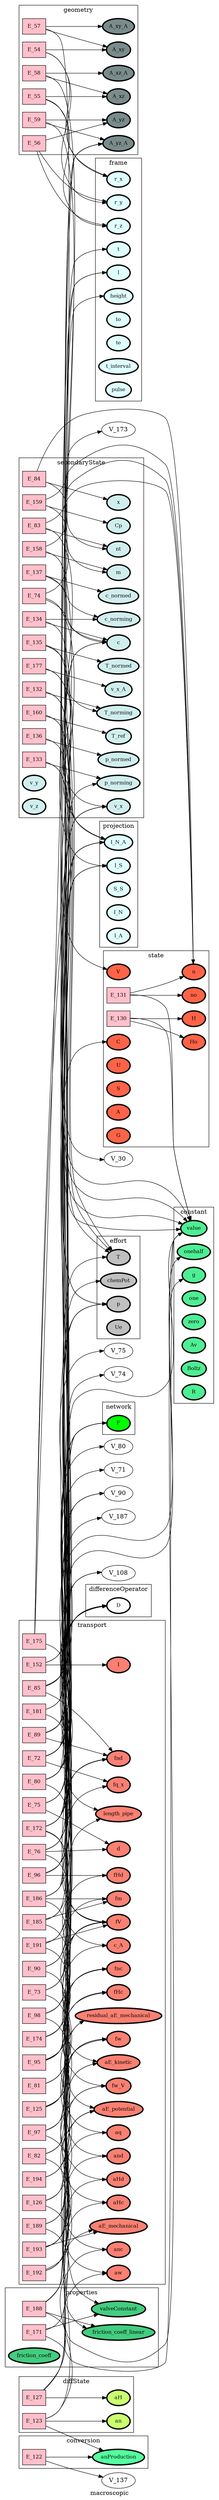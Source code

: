 digraph macroscopic {
label=macroscopic;
rankdir=LR;
E_85 -> V_64  [splines=ortho];
E_85 -> V_70  [splines=ortho];
E_85 -> V_75  [splines=ortho];
E_85 -> V_85  [splines=ortho];
E_89 -> V_21  [splines=ortho];
E_89 -> V_64  [splines=ortho];
E_89 -> V_70  [splines=ortho];
E_89 -> V_74  [splines=ortho];
E_90 -> V_10  [splines=ortho];
E_90 -> V_101  [splines=ortho];
E_95 -> V_108  [splines=ortho];
E_95 -> V_92  [splines=ortho];
E_95 -> V_98  [splines=ortho];
E_96 -> V_101  [splines=ortho];
E_96 -> V_108  [splines=ortho];
E_96 -> V_98  [splines=ortho];
E_97 -> V_10  [splines=ortho];
E_97 -> V_109  [splines=ortho];
E_98 -> V_10  [splines=ortho];
E_98 -> V_110  [splines=ortho];
E_125 -> V_1  [splines=ortho];
E_125 -> V_109  [splines=ortho];
E_189 -> V_196  [splines=ortho];
E_189 -> V_203  [splines=ortho];
E_126 -> V_10  [splines=ortho];
E_126 -> V_141  [splines=ortho];
E_152 -> V_25  [splines=ortho];
E_152 -> V_4  [splines=ortho];
E_174 -> V_90  [splines=ortho];
E_174 -> V_91  [splines=ortho];
E_181 -> V_11  [splines=ortho];
E_181 -> V_48  [splines=ortho];
E_185 -> V_188  [splines=ortho];
E_185 -> V_27  [splines=ortho];
E_185 -> V_64  [splines=ortho];
E_186 -> V_188  [splines=ortho];
E_186 -> V_189  [splines=ortho];
E_186 -> V_190  [splines=ortho];
E_186 -> V_64  [splines=ortho];
E_191 -> V_20  [splines=ortho];
E_191 -> V_64  [splines=ortho];
E_191 -> V_91  [splines=ortho];
E_192 -> V_141  [splines=ortho];
E_192 -> V_200  [splines=ortho];
E_192 -> V_201  [splines=ortho];
E_192 -> V_205  [splines=ortho];
E_193 -> V_141  [splines=ortho];
E_193 -> V_200  [splines=ortho];
E_193 -> V_201  [splines=ortho];
E_193 -> V_205  [splines=ortho];
E_193 -> V_206  [splines=ortho];
E_72 -> V_19  [splines=ortho];
E_72 -> V_64  [splines=ortho];
E_72 -> V_70  [splines=ortho];
E_72 -> V_80  [splines=ortho];
E_73 -> V_10  [splines=ortho];
E_73 -> V_83  [splines=ortho];
E_75 -> V_20  [splines=ortho];
E_75 -> V_64  [splines=ortho];
E_76 -> V_64  [splines=ortho];
E_76 -> V_8  [splines=ortho];
E_76 -> V_85  [splines=ortho];
E_76 -> V_86  [splines=ortho];
E_80 -> V_20  [splines=ortho];
E_80 -> V_64  [splines=ortho];
E_80 -> V_70  [splines=ortho];
E_80 -> V_71  [splines=ortho];
E_80 -> V_90  [splines=ortho];
E_172 -> V_147  [splines=ortho];
E_172 -> V_186  [splines=ortho];
E_172 -> V_187  [splines=ortho];
E_172 -> V_20  [splines=ortho];
E_172 -> V_64  [splines=ortho];
E_175 -> V_27  [splines=ortho];
E_175 -> V_48  [splines=ortho];
E_175 -> V_70  [splines=ortho];
E_194 -> V_207  [splines=ortho];
E_81 -> V_87  [splines=ortho];
E_81 -> V_91  [splines=ortho];
E_82 -> V_10  [splines=ortho];
E_82 -> V_92  [splines=ortho];
subgraph cluster_macroscopic___transport {
label=transport;
rankdir=LR;
V_101 [fillcolor=salmon, fontsize=12, label=fnd, penwidth=3, style=filled];
V_104 [fillcolor=salmon, fontsize=12, label=and, penwidth=3, style=filled];
V_109 [fillcolor=salmon, fontsize=12, label=fHc, penwidth=3, style=filled];
V_110 [fillcolor=salmon, fontsize=12, label=fHd, penwidth=3, style=filled];
V_111 [fillcolor=salmon, fontsize=12, label=aHc, penwidth=3, style=filled];
V_112 [fillcolor=salmon, fontsize=12, label=aHd, penwidth=3, style=filled];
V_141 [fillcolor=salmon, fontsize=12, label=fw, penwidth=3, style=filled];
V_142 [fillcolor=salmon, fontsize=12, label=aw, penwidth=3, style=filled];
V_166 [fillcolor=salmon, fontsize=12, label=I, penwidth=3, style=filled];
V_188 [fillcolor=salmon, fontsize=12, label=fm, penwidth=3, style=filled];
V_196 [fillcolor=salmon, fontsize=12, label=length_pipe, penwidth=3, style=filled];
V_200 [fillcolor=salmon, fontsize=12, label=aE_kinetic, penwidth=3, style=filled];
V_201 [fillcolor=salmon, fontsize=12, label=aE_potential, penwidth=3, style=filled];
V_205 [fillcolor=salmon, fontsize=12, label=fw_V, penwidth=3, style=filled];
V_206 [fillcolor=salmon, fontsize=12, label=aE_mechanical, penwidth=3, style=filled];
V_207 [fillcolor=salmon, fontsize=12, label=residual_aE_mechanical, penwidth=3, style=filled];
V_83 [fillcolor=salmon, fontsize=12, label=fq_x, penwidth=3, style=filled];
V_84 [fillcolor=salmon, fontsize=12, label=aq, penwidth=3, style=filled];
V_86 [fillcolor=salmon, fontsize=12, label=d, penwidth=3, style=filled];
V_87 [fillcolor=salmon, fontsize=12, label=c_A, penwidth=3, style=filled];
V_91 [fillcolor=salmon, fontsize=12, label=fV, penwidth=3, style=filled];
V_92 [fillcolor=salmon, fontsize=12, label=fnc, penwidth=3, style=filled];
V_93 [fillcolor=salmon, fontsize=12, label=anc, penwidth=3, style=filled];
E_85 [fillcolor=pink, fontsize=12, shape=box, style=filled];
E_85 -> V_101  [splines=ortho];
E_89 [fillcolor=pink, fontsize=12, shape=box, style=filled];
E_89 -> V_101  [splines=ortho];
E_90 [fillcolor=pink, fontsize=12, shape=box, style=filled];
E_90 -> V_104  [splines=ortho];
E_95 [fillcolor=pink, fontsize=12, shape=box, style=filled];
E_95 -> V_109  [splines=ortho];
E_96 [fillcolor=pink, fontsize=12, shape=box, style=filled];
E_96 -> V_110  [splines=ortho];
E_97 [fillcolor=pink, fontsize=12, shape=box, style=filled];
E_97 -> V_111  [splines=ortho];
E_98 [fillcolor=pink, fontsize=12, shape=box, style=filled];
E_98 -> V_112  [splines=ortho];
E_125 [fillcolor=pink, fontsize=12, shape=box, style=filled];
E_125 -> V_141  [splines=ortho];
E_189 [fillcolor=pink, fontsize=12, shape=box, style=filled];
E_189 -> V_141  [splines=ortho];
E_126 [fillcolor=pink, fontsize=12, shape=box, style=filled];
E_126 -> V_142  [splines=ortho];
E_152 [fillcolor=pink, fontsize=12, shape=box, style=filled];
E_152 -> V_166  [splines=ortho];
E_174 [fillcolor=pink, fontsize=12, shape=box, style=filled];
E_174 -> V_188  [splines=ortho];
E_181 [fillcolor=pink, fontsize=12, shape=box, style=filled];
E_181 -> V_196  [splines=ortho];
E_185 [fillcolor=pink, fontsize=12, shape=box, style=filled];
E_185 -> V_200  [splines=ortho];
E_186 [fillcolor=pink, fontsize=12, shape=box, style=filled];
E_186 -> V_201  [splines=ortho];
E_191 [fillcolor=pink, fontsize=12, shape=box, style=filled];
E_191 -> V_205  [splines=ortho];
E_192 [fillcolor=pink, fontsize=12, shape=box, style=filled];
E_192 -> V_206  [splines=ortho];
E_193 [fillcolor=pink, fontsize=12, shape=box, style=filled];
E_193 -> V_207  [splines=ortho];
E_72 [fillcolor=pink, fontsize=12, shape=box, style=filled];
E_72 -> V_83  [splines=ortho];
E_73 [fillcolor=pink, fontsize=12, shape=box, style=filled];
E_73 -> V_84  [splines=ortho];
E_75 [fillcolor=pink, fontsize=12, shape=box, style=filled];
E_75 -> V_86  [splines=ortho];
E_76 [fillcolor=pink, fontsize=12, shape=box, style=filled];
E_76 -> V_87  [splines=ortho];
E_80 [fillcolor=pink, fontsize=12, shape=box, style=filled];
E_80 -> V_91  [splines=ortho];
E_172 [fillcolor=pink, fontsize=12, shape=box, style=filled];
E_172 -> V_91  [splines=ortho];
E_175 [fillcolor=pink, fontsize=12, shape=box, style=filled];
E_175 -> V_91  [splines=ortho];
E_194 [fillcolor=pink, fontsize=12, shape=box, style=filled];
E_194 -> V_91  [splines=ortho];
E_81 [fillcolor=pink, fontsize=12, shape=box, style=filled];
E_81 -> V_92  [splines=ortho];
E_82 [fillcolor=pink, fontsize=12, shape=box, style=filled];
E_82 -> V_93  [splines=ortho];
}

E_54 -> V_12  [splines=ortho];
E_54 -> V_13  [splines=ortho];
E_55 -> V_12  [splines=ortho];
E_55 -> V_14  [splines=ortho];
E_56 -> V_13  [splines=ortho];
E_56 -> V_14  [splines=ortho];
E_57 -> V_48  [splines=ortho];
E_57 -> V_65  [splines=ortho];
E_58 -> V_48  [splines=ortho];
E_58 -> V_66  [splines=ortho];
E_59 -> V_48  [splines=ortho];
E_59 -> V_67  [splines=ortho];
subgraph cluster_macroscopic___geometry {
label=geometry;
rankdir=LR;
V_65 [fillcolor=lightcyan4, fontsize=12, label=A_xy, penwidth=3, style=filled];
V_66 [fillcolor=lightcyan4, fontsize=12, label=A_xz, penwidth=3, style=filled];
V_67 [fillcolor=lightcyan4, fontsize=12, label=A_yz, penwidth=3, style=filled];
V_68 [fillcolor=lightcyan4, fontsize=12, label=A_xy_A, penwidth=3, style=filled];
V_69 [fillcolor=lightcyan4, fontsize=12, label=A_xz_A, penwidth=3, style=filled];
V_70 [fillcolor=lightcyan4, fontsize=12, label=A_yz_A, penwidth=3, style=filled];
E_54 [fillcolor=pink, fontsize=12, shape=box, style=filled];
E_54 -> V_65  [splines=ortho];
E_55 [fillcolor=pink, fontsize=12, shape=box, style=filled];
E_55 -> V_66  [splines=ortho];
E_56 [fillcolor=pink, fontsize=12, shape=box, style=filled];
E_56 -> V_67  [splines=ortho];
E_57 [fillcolor=pink, fontsize=12, shape=box, style=filled];
E_57 -> V_68  [splines=ortho];
E_58 [fillcolor=pink, fontsize=12, shape=box, style=filled];
E_58 -> V_69  [splines=ortho];
E_59 [fillcolor=pink, fontsize=12, shape=box, style=filled];
E_59 -> V_70  [splines=ortho];
}

E_171 -> V_1  [splines=ortho];
E_171 -> V_91  [splines=ortho];
E_188 -> V_1  [splines=ortho];
E_188 -> V_11  [splines=ortho];
E_188 -> V_201  [splines=ortho];
E_188 -> V_48  [splines=ortho];
subgraph cluster_macroscopic___properties {
label=properties;
rankdir=LR;
V_186 [fillcolor=seagreen3, fontsize=12, label=valveConstant, penwidth=3, style=filled];
V_191 [fillcolor=seagreen3, fontsize=12, label=friction_coeff, penwidth=3, style=filled];
V_203 [fillcolor=seagreen3, fontsize=12, label=friction_coeff_linear, penwidth=3, style=filled];
E_171 [fillcolor=pink, fontsize=12, shape=box, style=filled];
E_171 -> V_186  [splines=ortho];
E_188 [fillcolor=pink, fontsize=12, shape=box, style=filled];
E_188 -> V_203  [splines=ortho];
}

subgraph cluster_macroscopic___network {
label=network;
rankdir=LR;
V_10 [fillcolor=green, fontsize=12, label=F, penwidth=3, style=filled];
}

subgraph cluster_macroscopic___projection {
label=projection;
rankdir=LR;
V_170 [fillcolor=lightcyan, fontsize=12, label=S_S, penwidth=3, style=filled];
V_48 [fillcolor=lightcyan, fontsize=12, label=I_N_A, penwidth=3, style=filled];
V_96 [fillcolor=lightcyan, fontsize=12, label=I_N, penwidth=3, style=filled];
V_97 [fillcolor=lightcyan, fontsize=12, label=I_A, penwidth=3, style=filled];
V_98 [fillcolor=lightcyan, fontsize=12, label=I_S, penwidth=3, style=filled];
}

subgraph cluster_macroscopic___differenceOperator {
label=differenceOperator;
rankdir=LR;
V_64 [fillcolor=white, fontsize=12, label=D, penwidth=3, style=filled];
}

subgraph cluster_macroscopic___frame {
label=frame;
rankdir=LR;
V_11 [fillcolor=lightcyan1, fontsize=12, label=l, penwidth=3, style=filled];
V_12 [fillcolor=lightcyan1, fontsize=12, label=r_x, penwidth=3, style=filled];
V_13 [fillcolor=lightcyan1, fontsize=12, label=r_y, penwidth=3, style=filled];
V_14 [fillcolor=lightcyan1, fontsize=12, label=r_z, penwidth=3, style=filled];
V_189 [fillcolor=lightcyan1, fontsize=12, label=height, penwidth=3, style=filled];
V_4 [fillcolor=lightcyan1, fontsize=12, label=t, penwidth=3, style=filled];
V_5 [fillcolor=lightcyan1, fontsize=12, label=to, penwidth=3, style=filled];
V_6 [fillcolor=lightcyan1, fontsize=12, label=te, penwidth=3, style=filled];
V_7 [fillcolor=lightcyan1, fontsize=12, label=t_interval, penwidth=3, style=filled];
V_9 [fillcolor=lightcyan1, fontsize=12, label=pulse, penwidth=3, style=filled];
}

E_130 -> V_1  [splines=ortho];
E_130 -> V_22  [splines=ortho];
E_131 -> V_1  [splines=ortho];
E_131 -> V_18  [splines=ortho];
subgraph cluster_macroscopic___state {
label=state;
rankdir=LR;
V_144 [fillcolor=tomato, fontsize=12, label=Ho, penwidth=3, style=filled];
V_145 [fillcolor=tomato, fontsize=12, label=no, penwidth=3, style=filled];
V_15 [fillcolor=tomato, fontsize=12, label=V, penwidth=3, style=filled];
V_16 [fillcolor=tomato, fontsize=12, label=U, penwidth=3, style=filled];
V_17 [fillcolor=tomato, fontsize=12, label=S, penwidth=3, style=filled];
V_18 [fillcolor=tomato, fontsize=12, label=n, penwidth=3, style=filled];
V_22 [fillcolor=tomato, fontsize=12, label=H, penwidth=3, style=filled];
V_23 [fillcolor=tomato, fontsize=12, label=A, penwidth=3, style=filled];
V_24 [fillcolor=tomato, fontsize=12, label=G, penwidth=3, style=filled];
V_25 [fillcolor=tomato, fontsize=12, label=C, penwidth=3, style=filled];
E_130 [fillcolor=pink, fontsize=12, shape=box, style=filled];
E_130 -> V_144  [splines=ortho];
E_131 [fillcolor=pink, fontsize=12, shape=box, style=filled];
E_131 -> V_145  [splines=ortho];
}

subgraph cluster_macroscopic___constant {
label=constant;
rankdir=LR;
V_1 [fillcolor=seagreen2, fontsize=12, label=value, penwidth=3, style=filled];
V_190 [fillcolor=seagreen2, fontsize=12, label=g, penwidth=3, style=filled];
V_2 [fillcolor=seagreen2, fontsize=12, label=one, penwidth=3, style=filled];
V_3 [fillcolor=seagreen2, fontsize=12, label=zero, penwidth=3, style=filled];
V_32 [fillcolor=seagreen2, fontsize=12, label=Av, penwidth=3, style=filled];
V_33 [fillcolor=seagreen2, fontsize=12, label=Boltz, penwidth=3, style=filled];
V_34 [fillcolor=seagreen2, fontsize=12, label=R, penwidth=3, style=filled];
V_8 [fillcolor=seagreen2, fontsize=12, label=onehalf, penwidth=3, style=filled];
}

subgraph cluster_macroscopic___effort {
label=effort;
rankdir=LR;
V_19 [fillcolor=grey, fontsize=12, label=T, penwidth=3, style=filled];
V_20 [fillcolor=grey, fontsize=12, label=p, penwidth=3, style=filled];
V_21 [fillcolor=grey, fontsize=12, label=chemPot, penwidth=3, style=filled];
V_35 [fillcolor=grey, fontsize=12, label=Ue, penwidth=3, style=filled];
}

E_84 -> V_18  [splines=ortho];
E_84 -> V_99  [splines=ortho];
E_132 -> V_1  [splines=ortho];
E_132 -> V_19  [splines=ortho];
E_133 -> V_1  [splines=ortho];
E_133 -> V_20  [splines=ortho];
E_134 -> V_1  [splines=ortho];
E_134 -> V_85  [splines=ortho];
E_135 -> V_146  [splines=ortho];
E_135 -> V_19  [splines=ortho];
E_136 -> V_20  [splines=ortho];
E_137 -> V_148  [splines=ortho];
E_137 -> V_85  [splines=ortho];
E_158 -> V_18  [splines=ortho];
E_158 -> V_30  [splines=ortho];
E_159 -> V_173  [splines=ortho];
E_159 -> V_174  [splines=ortho];
E_160 -> V_1  [splines=ortho];
E_160 -> V_19  [splines=ortho];
E_177 -> V_27  [splines=ortho];
E_177 -> V_48  [splines=ortho];
E_74 -> V_15  [splines=ortho];
E_74 -> V_18  [splines=ortho];
E_83 -> V_18  [splines=ortho];
E_83 -> V_98  [splines=ortho];
subgraph cluster_macroscopic___secondaryState {
label=secondaryState;
rankdir=LR;
V_100 [fillcolor=lightcyan2, fontsize=12, label=x, penwidth=3, style=filled];
V_146 [fillcolor=lightcyan2, fontsize=12, label=T_norming, penwidth=3, style=filled];
V_147 [fillcolor=lightcyan2, fontsize=12, label=p_norming, penwidth=3, style=filled];
V_148 [fillcolor=lightcyan2, fontsize=12, label=c_norming, penwidth=3, style=filled];
V_149 [fillcolor=lightcyan2, fontsize=12, label=T_normed, penwidth=3, style=filled];
V_150 [fillcolor=lightcyan2, fontsize=12, label=p_normed, penwidth=3, style=filled];
V_151 [fillcolor=lightcyan2, fontsize=12, label=c_normed, penwidth=3, style=filled];
V_174 [fillcolor=lightcyan2, fontsize=12, label=m, penwidth=3, style=filled];
V_175 [fillcolor=lightcyan2, fontsize=12, label=Cp, penwidth=3, style=filled];
V_176 [fillcolor=lightcyan2, fontsize=12, label=T_ref, penwidth=3, style=filled];
V_192 [fillcolor=lightcyan2, fontsize=12, label=v_x_A, penwidth=3, style=filled];
V_27 [fillcolor=lightcyan2, fontsize=12, label=v_x, penwidth=3, style=filled];
V_28 [fillcolor=lightcyan2, fontsize=12, label=v_y, penwidth=3, style=filled];
V_29 [fillcolor=lightcyan2, fontsize=12, label=v_z, penwidth=3, style=filled];
V_85 [fillcolor=lightcyan2, fontsize=12, label=c, penwidth=3, style=filled];
V_99 [fillcolor=lightcyan2, fontsize=12, label=nt, penwidth=3, style=filled];
E_84 [fillcolor=pink, fontsize=12, shape=box, style=filled];
E_84 -> V_100  [splines=ortho];
E_132 [fillcolor=pink, fontsize=12, shape=box, style=filled];
E_132 -> V_146  [splines=ortho];
E_133 [fillcolor=pink, fontsize=12, shape=box, style=filled];
E_133 -> V_147  [splines=ortho];
E_134 [fillcolor=pink, fontsize=12, shape=box, style=filled];
E_134 -> V_148  [splines=ortho];
E_135 [fillcolor=pink, fontsize=12, shape=box, style=filled];
E_135 -> V_149  [splines=ortho];
E_136 [fillcolor=pink, fontsize=12, shape=box, style=filled];
E_136 -> V_150  [splines=ortho];
E_137 [fillcolor=pink, fontsize=12, shape=box, style=filled];
E_137 -> V_151  [splines=ortho];
E_158 [fillcolor=pink, fontsize=12, shape=box, style=filled];
E_158 -> V_174  [splines=ortho];
E_159 [fillcolor=pink, fontsize=12, shape=box, style=filled];
E_159 -> V_175  [splines=ortho];
E_160 [fillcolor=pink, fontsize=12, shape=box, style=filled];
E_160 -> V_176  [splines=ortho];
E_177 [fillcolor=pink, fontsize=12, shape=box, style=filled];
E_177 -> V_192  [splines=ortho];
E_74 [fillcolor=pink, fontsize=12, shape=box, style=filled];
E_74 -> V_85  [splines=ortho];
E_83 [fillcolor=pink, fontsize=12, shape=box, style=filled];
E_83 -> V_99  [splines=ortho];
}

E_122 -> V_137  [splines=ortho];
subgraph cluster_macroscopic___conversion {
label=conversion;
rankdir=LR;
V_138 [fillcolor=seagreen1, fontsize=12, label=anProduction, penwidth=3, style=filled];
E_122 [fillcolor=pink, fontsize=12, shape=box, style=filled];
E_122 -> V_138  [splines=ortho];
}

E_123 -> V_104  [splines=ortho];
E_123 -> V_138  [splines=ortho];
E_123 -> V_93  [splines=ortho];
E_127 -> V_111  [splines=ortho];
E_127 -> V_112  [splines=ortho];
E_127 -> V_142  [splines=ortho];
E_127 -> V_84  [splines=ortho];
subgraph cluster_macroscopic___diffState {
label=diffState;
rankdir=LR;
V_139 [fillcolor=darkolivegreen1, fontsize=12, label=an, penwidth=3, style=filled];
V_143 [fillcolor=darkolivegreen1, fontsize=12, label=aH, penwidth=3, style=filled];
E_123 [fillcolor=pink, fontsize=12, shape=box, style=filled];
E_123 -> V_139  [splines=ortho];
E_127 [fillcolor=pink, fontsize=12, shape=box, style=filled];
E_127 -> V_143  [splines=ortho];
}

subgraph cluster_macroscopic___internalTransport {
label=internalTransport;
rankdir=LR;
}

}
